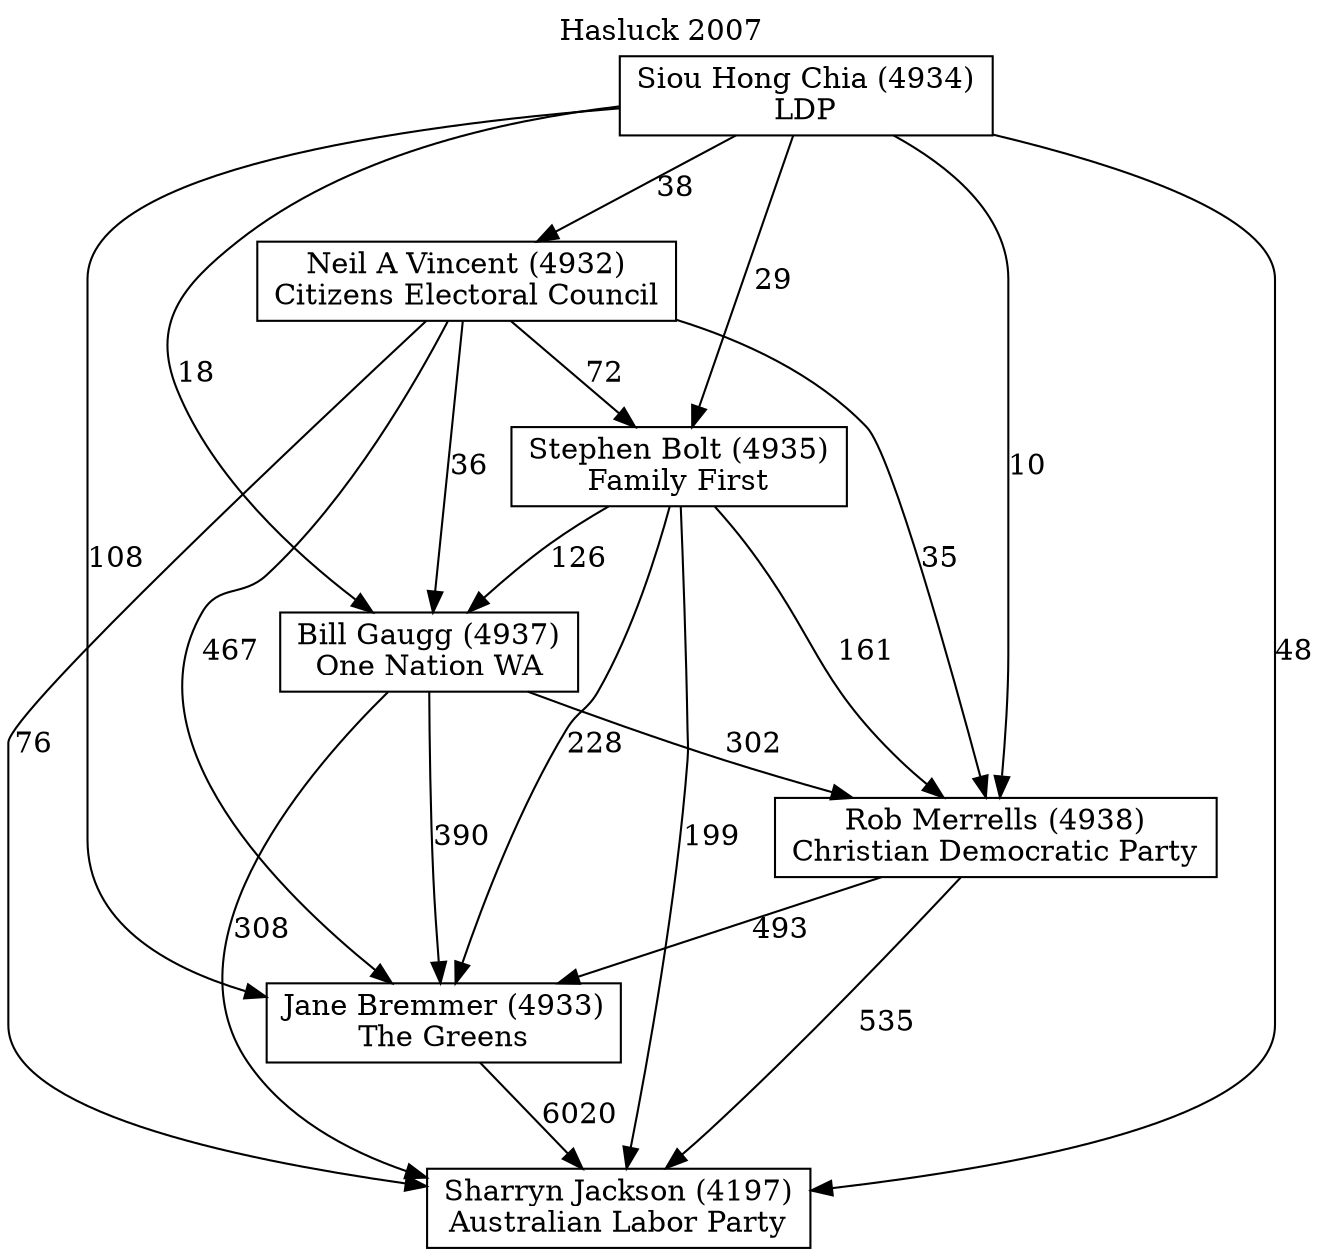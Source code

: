 // House preference flow
digraph "Sharryn Jackson (4197)_Hasluck_2007" {
	graph [label="Hasluck 2007" labelloc=t mclimit=10]
	node [shape=box]
	"Bill Gaugg (4937)" [label="Bill Gaugg (4937)
One Nation WA"]
	"Jane Bremmer (4933)" [label="Jane Bremmer (4933)
The Greens"]
	"Neil A Vincent (4932)" [label="Neil A Vincent (4932)
Citizens Electoral Council"]
	"Rob Merrells (4938)" [label="Rob Merrells (4938)
Christian Democratic Party"]
	"Sharryn Jackson (4197)" [label="Sharryn Jackson (4197)
Australian Labor Party"]
	"Siou Hong Chia (4934)" [label="Siou Hong Chia (4934)
LDP"]
	"Stephen Bolt (4935)" [label="Stephen Bolt (4935)
Family First"]
	"Bill Gaugg (4937)" -> "Jane Bremmer (4933)" [label=390]
	"Bill Gaugg (4937)" -> "Rob Merrells (4938)" [label=302]
	"Bill Gaugg (4937)" -> "Sharryn Jackson (4197)" [label=308]
	"Jane Bremmer (4933)" -> "Sharryn Jackson (4197)" [label=6020]
	"Neil A Vincent (4932)" -> "Bill Gaugg (4937)" [label=36]
	"Neil A Vincent (4932)" -> "Jane Bremmer (4933)" [label=467]
	"Neil A Vincent (4932)" -> "Rob Merrells (4938)" [label=35]
	"Neil A Vincent (4932)" -> "Sharryn Jackson (4197)" [label=76]
	"Neil A Vincent (4932)" -> "Stephen Bolt (4935)" [label=72]
	"Rob Merrells (4938)" -> "Jane Bremmer (4933)" [label=493]
	"Rob Merrells (4938)" -> "Sharryn Jackson (4197)" [label=535]
	"Siou Hong Chia (4934)" -> "Bill Gaugg (4937)" [label=18]
	"Siou Hong Chia (4934)" -> "Jane Bremmer (4933)" [label=108]
	"Siou Hong Chia (4934)" -> "Neil A Vincent (4932)" [label=38]
	"Siou Hong Chia (4934)" -> "Rob Merrells (4938)" [label=10]
	"Siou Hong Chia (4934)" -> "Sharryn Jackson (4197)" [label=48]
	"Siou Hong Chia (4934)" -> "Stephen Bolt (4935)" [label=29]
	"Stephen Bolt (4935)" -> "Bill Gaugg (4937)" [label=126]
	"Stephen Bolt (4935)" -> "Jane Bremmer (4933)" [label=228]
	"Stephen Bolt (4935)" -> "Rob Merrells (4938)" [label=161]
	"Stephen Bolt (4935)" -> "Sharryn Jackson (4197)" [label=199]
}
